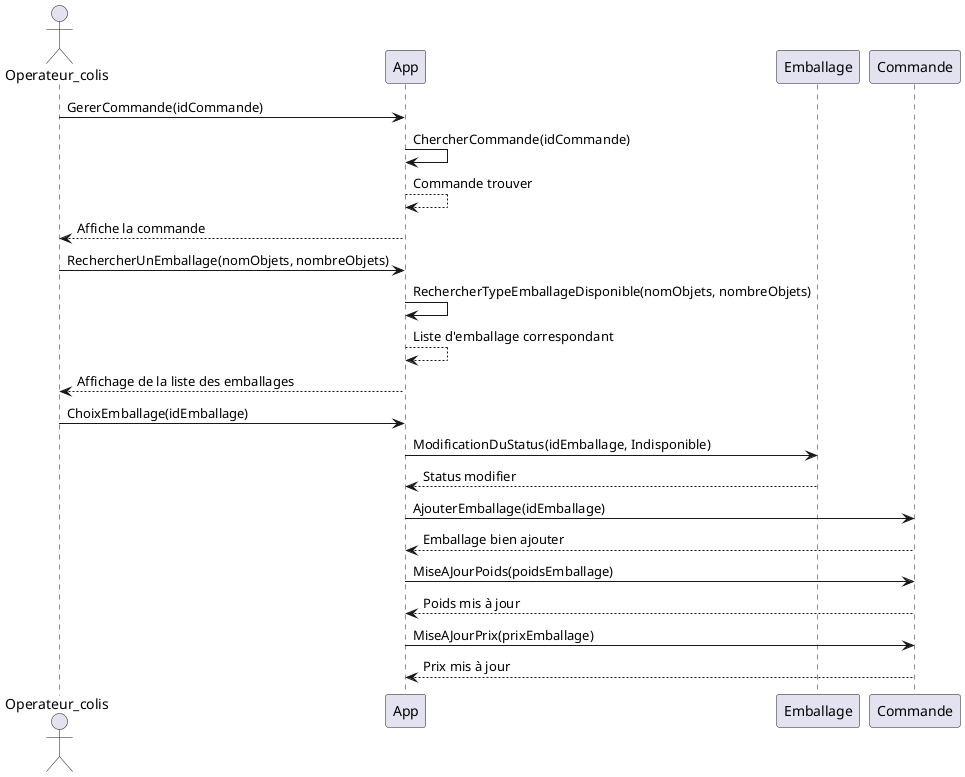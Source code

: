@startuml Ajouter un emballage à une commande

actor Operateur_colis

Operateur_colis -> App : GererCommande(idCommande)
App -> App : ChercherCommande(idCommande)
App --> App : Commande trouver
App --> Operateur_colis : Affiche la commande

Operateur_colis -> App : RechercherUnEmballage(nomObjets, nombreObjets)
App -> App : RechercherTypeEmballageDisponible(nomObjets, nombreObjets)
App --> App : Liste d'emballage correspondant

App --> Operateur_colis : Affichage de la liste des emballages

Operateur_colis -> App : ChoixEmballage(idEmballage)
App -> Emballage : ModificationDuStatus(idEmballage, Indisponible)
Emballage --> App : Status modifier

App -> Commande : AjouterEmballage(idEmballage)
Commande --> App : Emballage bien ajouter

App -> Commande : MiseAJourPoids(poidsEmballage)
Commande --> App : Poids mis à jour

App -> Commande : MiseAJourPrix(prixEmballage)
Commande --> App : Prix mis à jour

@enduml